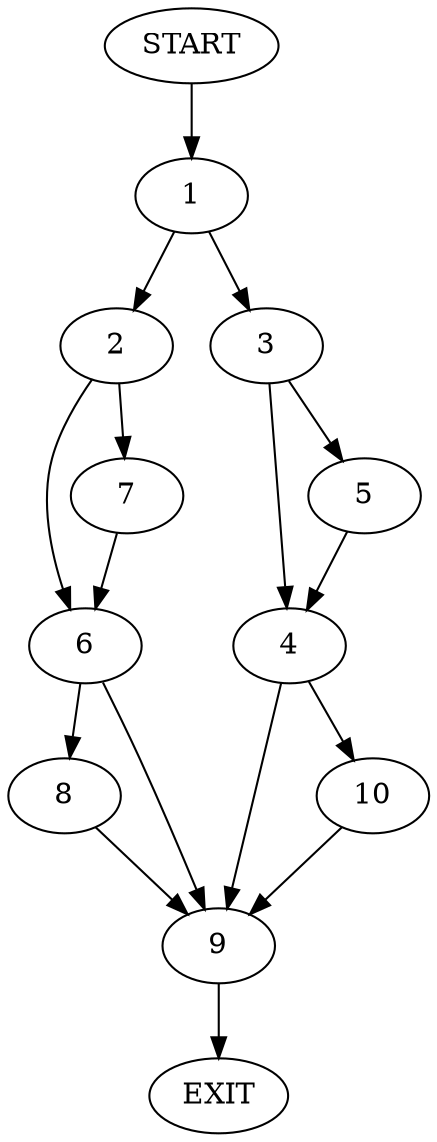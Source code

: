 digraph {
0 [label="START"]
11 [label="EXIT"]
0 -> 1
1 -> 2
1 -> 3
3 -> 4
3 -> 5
2 -> 6
2 -> 7
6 -> 8
6 -> 9
7 -> 6
8 -> 9
9 -> 11
4 -> 10
4 -> 9
5 -> 4
10 -> 9
}
